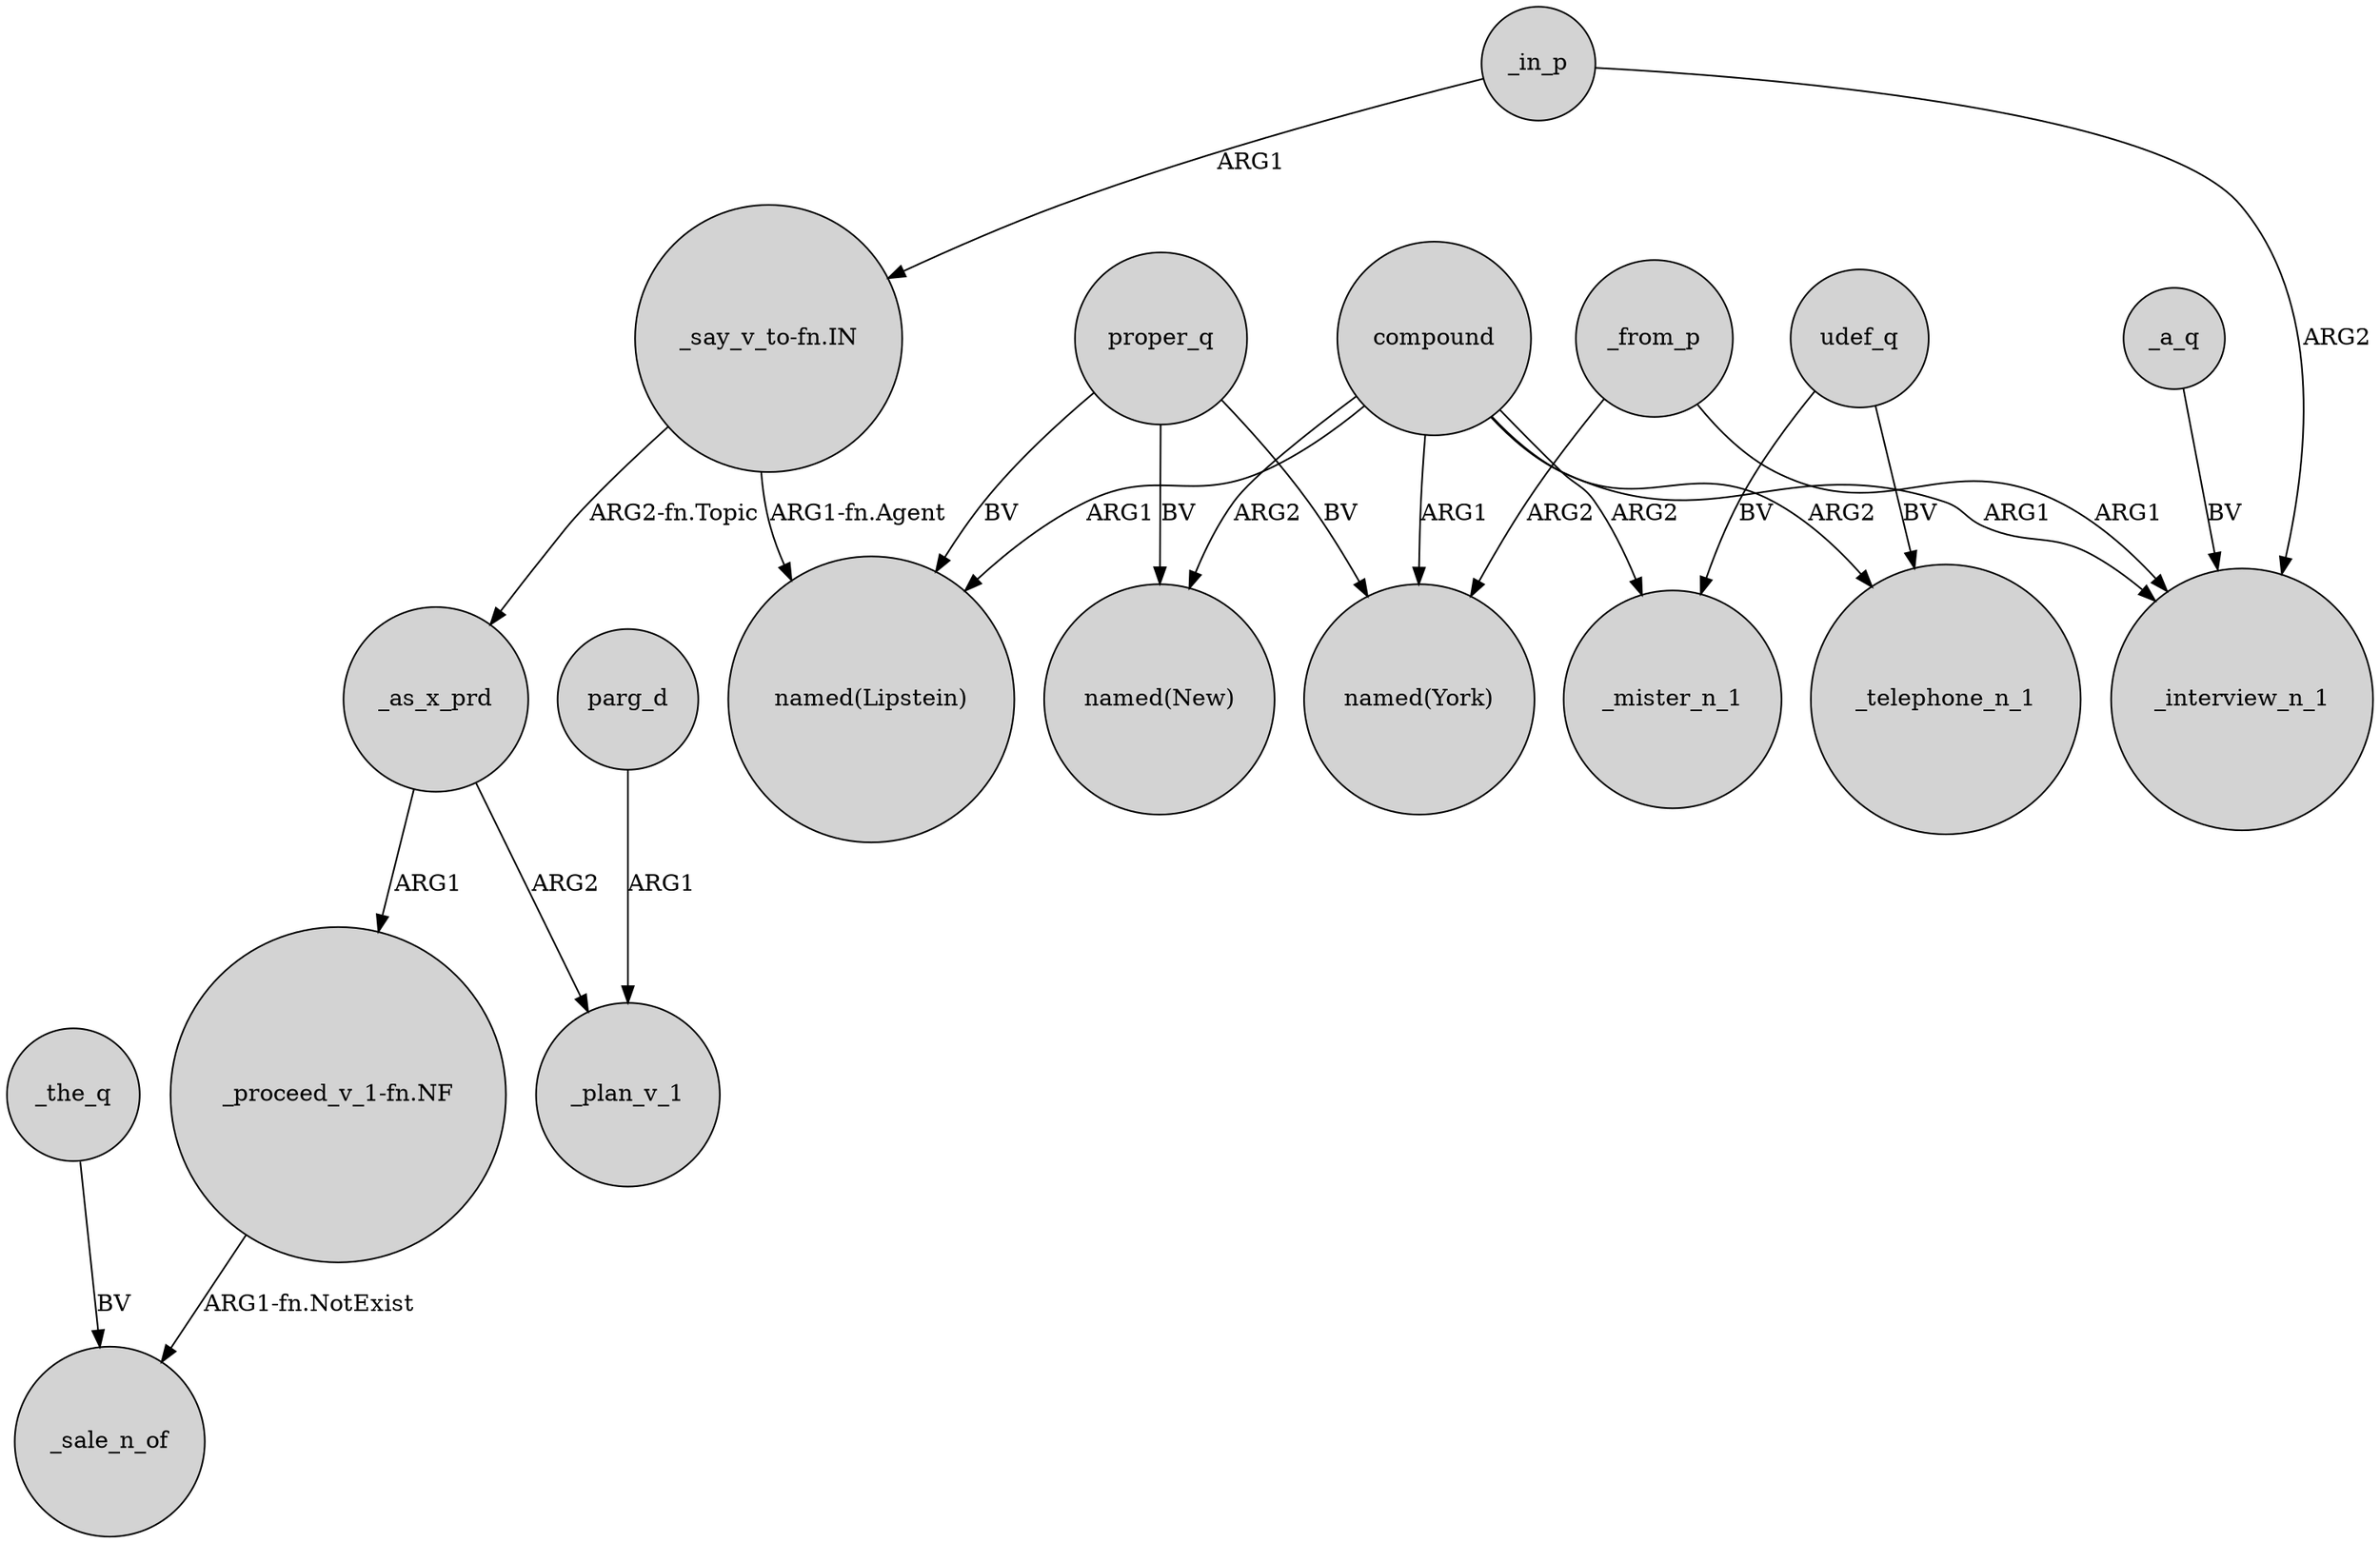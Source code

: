 digraph {
	node [shape=circle style=filled]
	"_proceed_v_1-fn.NF" -> _sale_n_of [label="ARG1-fn.NotExist"]
	_in_p -> _interview_n_1 [label=ARG2]
	compound -> "named(New)" [label=ARG2]
	"_say_v_to-fn.IN" -> _as_x_prd [label="ARG2-fn.Topic"]
	compound -> _telephone_n_1 [label=ARG2]
	_in_p -> "_say_v_to-fn.IN" [label=ARG1]
	proper_q -> "named(New)" [label=BV]
	_as_x_prd -> "_proceed_v_1-fn.NF" [label=ARG1]
	udef_q -> _telephone_n_1 [label=BV]
	_from_p -> "named(York)" [label=ARG2]
	_a_q -> _interview_n_1 [label=BV]
	compound -> _mister_n_1 [label=ARG2]
	parg_d -> _plan_v_1 [label=ARG1]
	udef_q -> _mister_n_1 [label=BV]
	proper_q -> "named(Lipstein)" [label=BV]
	_from_p -> _interview_n_1 [label=ARG1]
	"_say_v_to-fn.IN" -> "named(Lipstein)" [label="ARG1-fn.Agent"]
	compound -> _interview_n_1 [label=ARG1]
	compound -> "named(Lipstein)" [label=ARG1]
	compound -> "named(York)" [label=ARG1]
	_the_q -> _sale_n_of [label=BV]
	_as_x_prd -> _plan_v_1 [label=ARG2]
	proper_q -> "named(York)" [label=BV]
}
